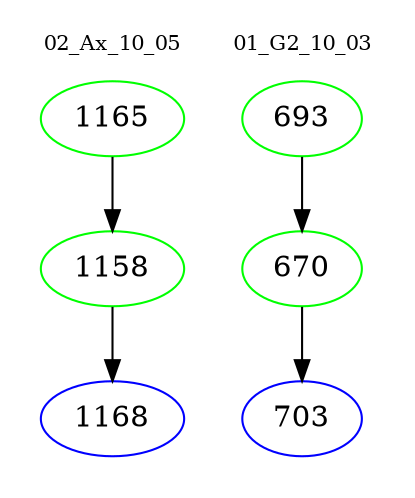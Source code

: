 digraph{
subgraph cluster_0 {
color = white
label = "02_Ax_10_05";
fontsize=10;
T0_1165 [label="1165", color="green"]
T0_1165 -> T0_1158 [color="black"]
T0_1158 [label="1158", color="green"]
T0_1158 -> T0_1168 [color="black"]
T0_1168 [label="1168", color="blue"]
}
subgraph cluster_1 {
color = white
label = "01_G2_10_03";
fontsize=10;
T1_693 [label="693", color="green"]
T1_693 -> T1_670 [color="black"]
T1_670 [label="670", color="green"]
T1_670 -> T1_703 [color="black"]
T1_703 [label="703", color="blue"]
}
}
